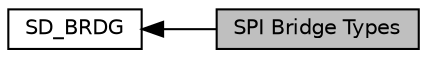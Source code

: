 digraph "SPI Bridge Types"
{
  edge [fontname="Helvetica",fontsize="10",labelfontname="Helvetica",labelfontsize="10"];
  node [fontname="Helvetica",fontsize="10",shape=record];
  rankdir=LR;
  Node1 [label="SD_BRDG",height=0.2,width=0.4,color="black", fillcolor="white", style="filled",URL="$group___s_d___b_r_d_g.html"];
  Node0 [label="SPI Bridge Types",height=0.2,width=0.4,color="black", fillcolor="grey75", style="filled", fontcolor="black"];
  Node1->Node0 [shape=plaintext, dir="back", style="solid"];
}
